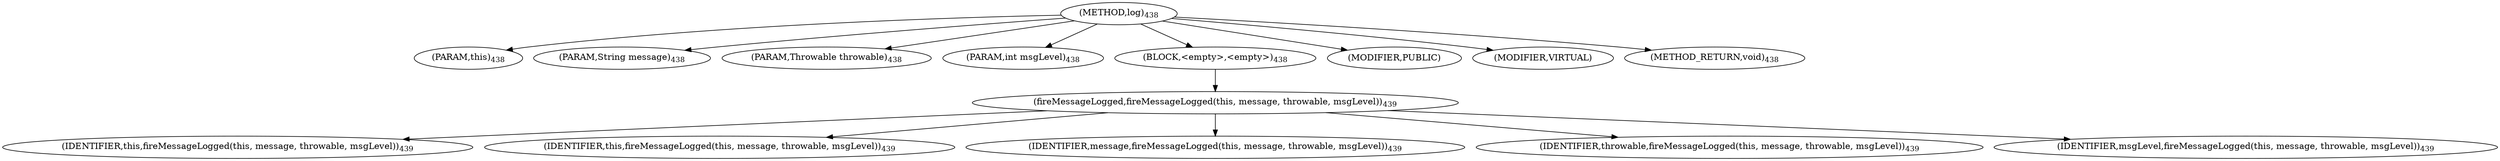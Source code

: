 digraph "log" {  
"922" [label = <(METHOD,log)<SUB>438</SUB>> ]
"41" [label = <(PARAM,this)<SUB>438</SUB>> ]
"923" [label = <(PARAM,String message)<SUB>438</SUB>> ]
"924" [label = <(PARAM,Throwable throwable)<SUB>438</SUB>> ]
"925" [label = <(PARAM,int msgLevel)<SUB>438</SUB>> ]
"926" [label = <(BLOCK,&lt;empty&gt;,&lt;empty&gt;)<SUB>438</SUB>> ]
"927" [label = <(fireMessageLogged,fireMessageLogged(this, message, throwable, msgLevel))<SUB>439</SUB>> ]
"42" [label = <(IDENTIFIER,this,fireMessageLogged(this, message, throwable, msgLevel))<SUB>439</SUB>> ]
"40" [label = <(IDENTIFIER,this,fireMessageLogged(this, message, throwable, msgLevel))<SUB>439</SUB>> ]
"928" [label = <(IDENTIFIER,message,fireMessageLogged(this, message, throwable, msgLevel))<SUB>439</SUB>> ]
"929" [label = <(IDENTIFIER,throwable,fireMessageLogged(this, message, throwable, msgLevel))<SUB>439</SUB>> ]
"930" [label = <(IDENTIFIER,msgLevel,fireMessageLogged(this, message, throwable, msgLevel))<SUB>439</SUB>> ]
"931" [label = <(MODIFIER,PUBLIC)> ]
"932" [label = <(MODIFIER,VIRTUAL)> ]
"933" [label = <(METHOD_RETURN,void)<SUB>438</SUB>> ]
  "922" -> "41" 
  "922" -> "923" 
  "922" -> "924" 
  "922" -> "925" 
  "922" -> "926" 
  "922" -> "931" 
  "922" -> "932" 
  "922" -> "933" 
  "926" -> "927" 
  "927" -> "42" 
  "927" -> "40" 
  "927" -> "928" 
  "927" -> "929" 
  "927" -> "930" 
}
